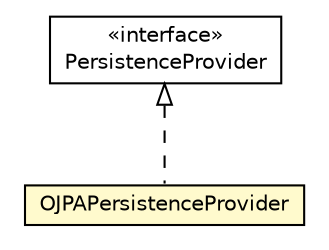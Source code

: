 #!/usr/local/bin/dot
#
# Class diagram 
# Generated by UMLGraph version R5_6-24-gf6e263 (http://www.umlgraph.org/)
#

digraph G {
	edge [fontname="Helvetica",fontsize=10,labelfontname="Helvetica",labelfontsize=10];
	node [fontname="Helvetica",fontsize=10,shape=plaintext];
	nodesep=0.25;
	ranksep=0.5;
	// com.orientechnologies.orient.object.jpa.OJPAPersistenceProvider
	c2200304 [label=<<table title="com.orientechnologies.orient.object.jpa.OJPAPersistenceProvider" border="0" cellborder="1" cellspacing="0" cellpadding="2" port="p" bgcolor="lemonChiffon" href="./OJPAPersistenceProvider.html">
		<tr><td><table border="0" cellspacing="0" cellpadding="1">
<tr><td align="center" balign="center"> OJPAPersistenceProvider </td></tr>
		</table></td></tr>
		</table>>, URL="./OJPAPersistenceProvider.html", fontname="Helvetica", fontcolor="black", fontsize=10.0];
	//com.orientechnologies.orient.object.jpa.OJPAPersistenceProvider implements javax.persistence.spi.PersistenceProvider
	c2200862:p -> c2200304:p [dir=back,arrowtail=empty,style=dashed];
	// javax.persistence.spi.PersistenceProvider
	c2200862 [label=<<table title="javax.persistence.spi.PersistenceProvider" border="0" cellborder="1" cellspacing="0" cellpadding="2" port="p" href="http://java.sun.com/j2se/1.4.2/docs/api/javax/persistence/spi/PersistenceProvider.html">
		<tr><td><table border="0" cellspacing="0" cellpadding="1">
<tr><td align="center" balign="center"> &#171;interface&#187; </td></tr>
<tr><td align="center" balign="center"> PersistenceProvider </td></tr>
		</table></td></tr>
		</table>>, URL="http://java.sun.com/j2se/1.4.2/docs/api/javax/persistence/spi/PersistenceProvider.html", fontname="Helvetica", fontcolor="black", fontsize=10.0];
}

